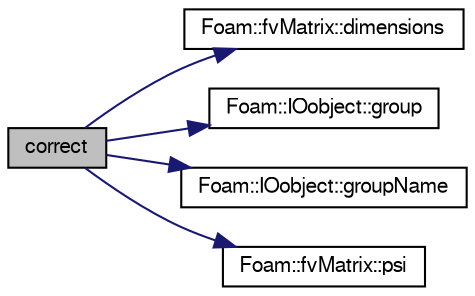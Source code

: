 digraph "correct"
{
  bgcolor="transparent";
  edge [fontname="FreeSans",fontsize="10",labelfontname="FreeSans",labelfontsize="10"];
  node [fontname="FreeSans",fontsize="10",shape=record];
  rankdir="LR";
  Node58 [label="correct",height=0.2,width=0.4,color="black", fillcolor="grey75", style="filled", fontcolor="black"];
  Node58 -> Node59 [color="midnightblue",fontsize="10",style="solid",fontname="FreeSans"];
  Node59 [label="Foam::fvMatrix::dimensions",height=0.2,width=0.4,color="black",URL="$a22358.html#ae432f961c8f2aeef6aa64fbbed5e70ea"];
  Node58 -> Node60 [color="midnightblue",fontsize="10",style="solid",fontname="FreeSans"];
  Node60 [label="Foam::IOobject::group",height=0.2,width=0.4,color="black",URL="$a26142.html#aa171e8cde7dff4f6a0ddecbb6e0c4acd",tooltip="Return group (extension part of name) "];
  Node58 -> Node61 [color="midnightblue",fontsize="10",style="solid",fontname="FreeSans"];
  Node61 [label="Foam::IOobject::groupName",height=0.2,width=0.4,color="black",URL="$a26142.html#ad5705e6da2a025ad75b4cf5d748d7d30"];
  Node58 -> Node62 [color="midnightblue",fontsize="10",style="solid",fontname="FreeSans"];
  Node62 [label="Foam::fvMatrix::psi",height=0.2,width=0.4,color="black",URL="$a22358.html#a746a21ead7ed7561097637595338028c"];
}
